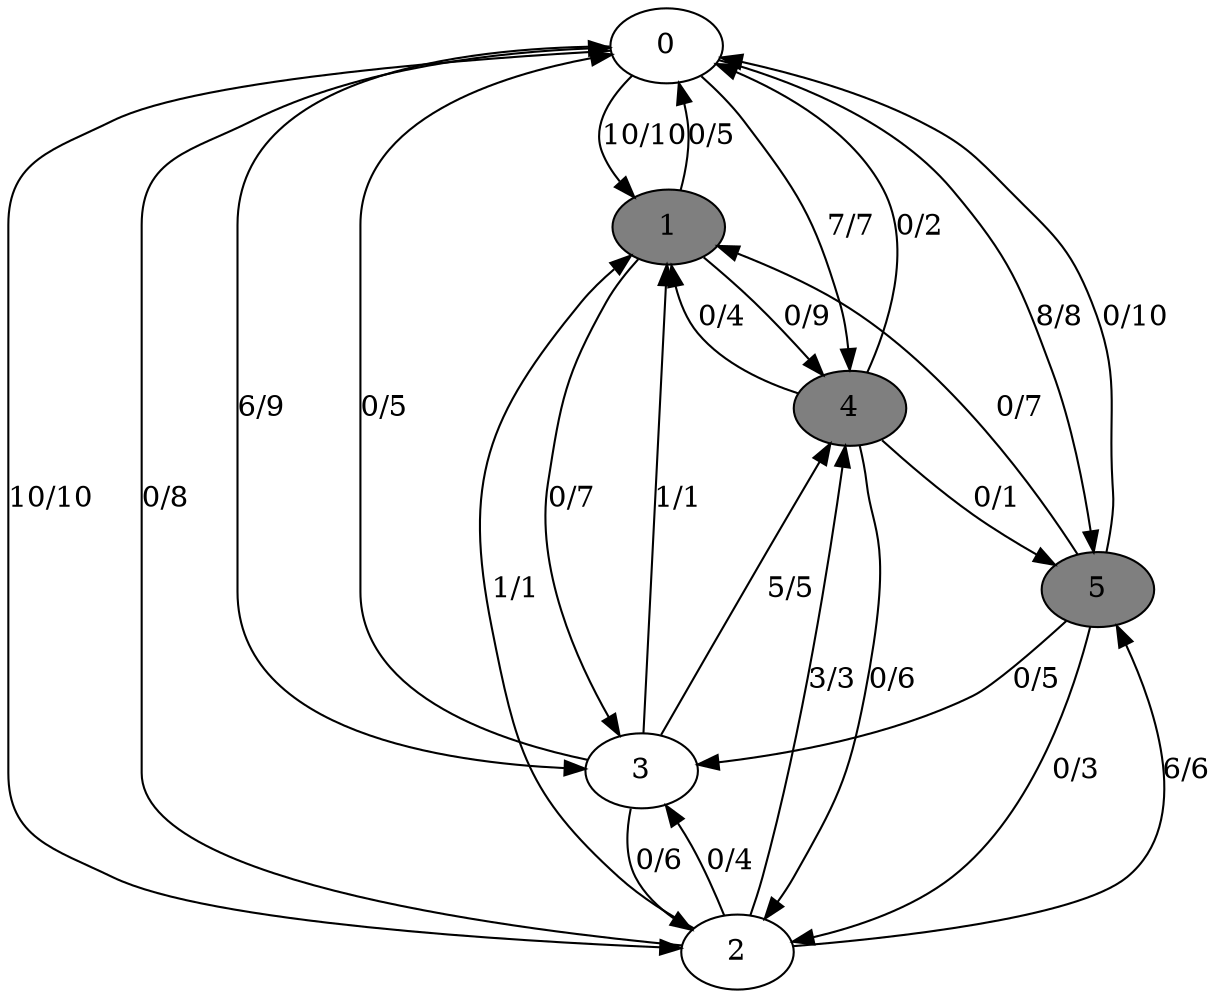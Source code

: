 digraph G {
	0[style=filled fillcolor=grey100];
	0->1[label ="10/10"] ;
	0->2[label ="10/10"] ;
	0->3[label ="6/9"] ;
	0->4[label ="7/7"] ;
	0->5[label ="8/8"] ;
	1[style=filled fillcolor=grey50];
	1->0[label ="0/5"] ;
	1->3[label ="0/7"] ;
	1->4[label ="0/9"] ;
	2[style=filled fillcolor=grey100];
	2->0[label ="0/8"] ;
	2->1[label ="1/1"] ;
	2->3[label ="0/4"] ;
	2->4[label ="3/3"] ;
	2->5[label ="6/6"] ;
	3[style=filled fillcolor=grey100];
	3->0[label ="0/5"] ;
	3->1[label ="1/1"] ;
	3->2[label ="0/6"] ;
	3->4[label ="5/5"] ;
	4[style=filled fillcolor=grey50];
	4->0[label ="0/2"] ;
	4->1[label ="0/4"] ;
	4->2[label ="0/6"] ;
	4->5[label ="0/1"] ;
	5[style=filled fillcolor=grey50];
	5->0[label ="0/10"] ;
	5->1[label ="0/7"] ;
	5->2[label ="0/3"] ;
	5->3[label ="0/5"] ;
}
